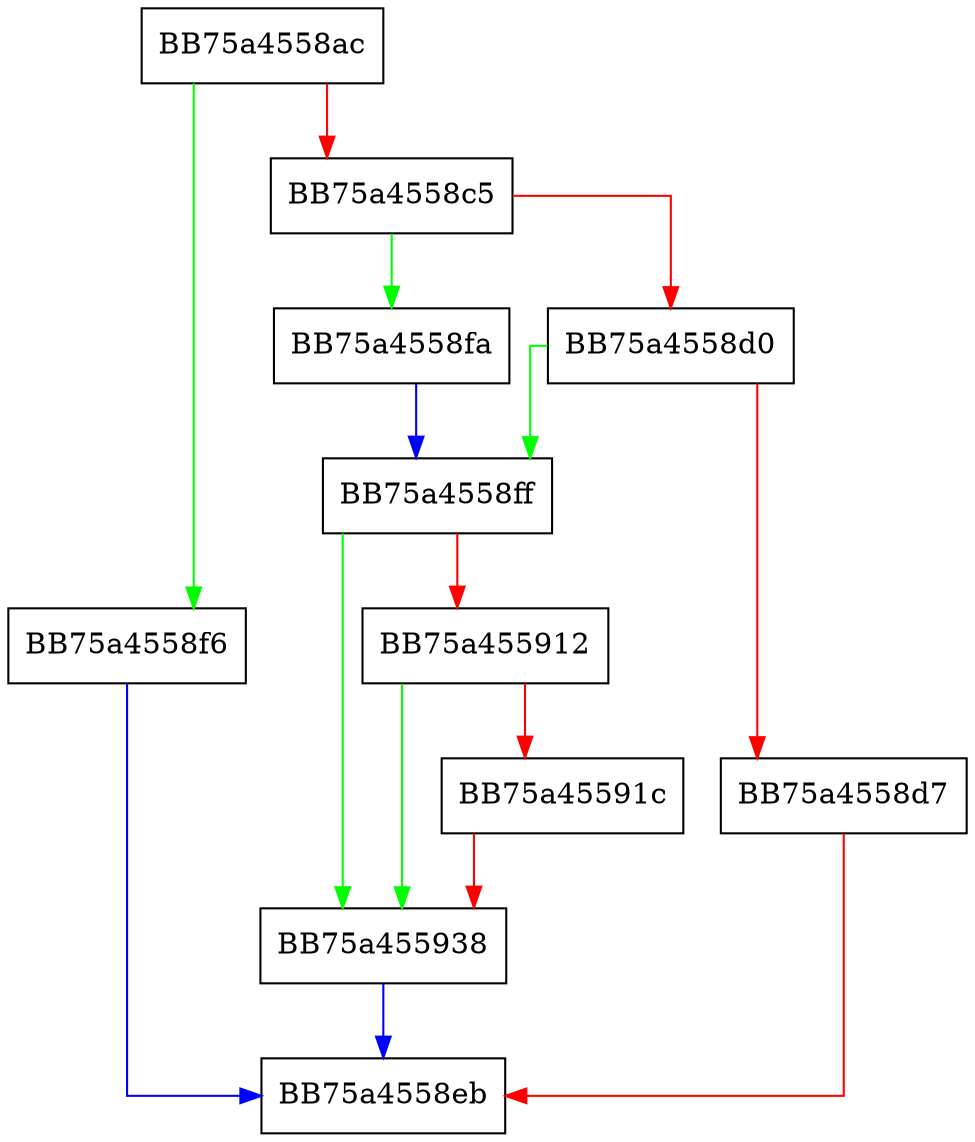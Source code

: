 digraph UtilCreateDirectory {
  node [shape="box"];
  graph [splines=ortho];
  BB75a4558ac -> BB75a4558f6 [color="green"];
  BB75a4558ac -> BB75a4558c5 [color="red"];
  BB75a4558c5 -> BB75a4558fa [color="green"];
  BB75a4558c5 -> BB75a4558d0 [color="red"];
  BB75a4558d0 -> BB75a4558ff [color="green"];
  BB75a4558d0 -> BB75a4558d7 [color="red"];
  BB75a4558d7 -> BB75a4558eb [color="red"];
  BB75a4558f6 -> BB75a4558eb [color="blue"];
  BB75a4558fa -> BB75a4558ff [color="blue"];
  BB75a4558ff -> BB75a455938 [color="green"];
  BB75a4558ff -> BB75a455912 [color="red"];
  BB75a455912 -> BB75a455938 [color="green"];
  BB75a455912 -> BB75a45591c [color="red"];
  BB75a45591c -> BB75a455938 [color="red"];
  BB75a455938 -> BB75a4558eb [color="blue"];
}